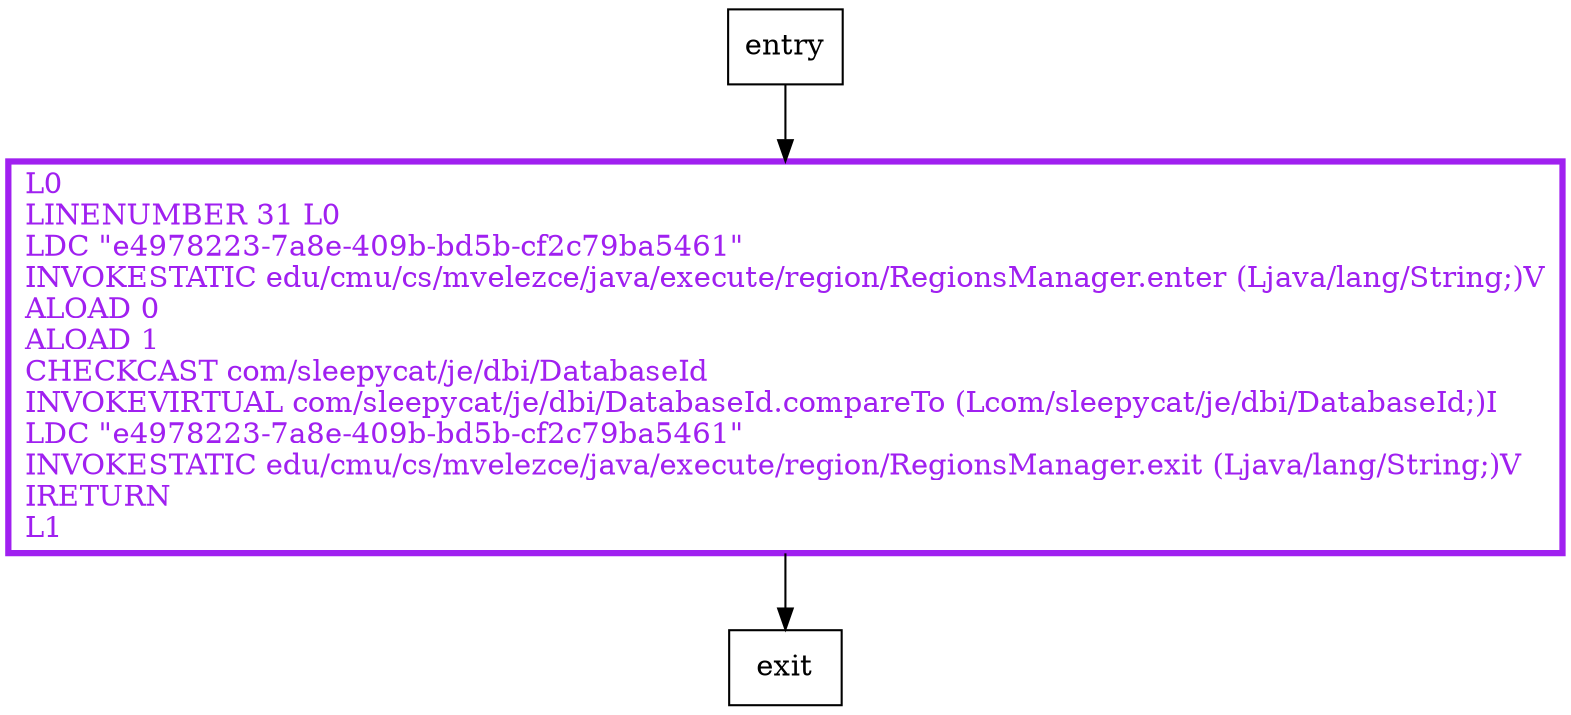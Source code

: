 digraph compareTo {
node [shape=record];
1898714722 [label="L0\lLINENUMBER 31 L0\lLDC \"e4978223-7a8e-409b-bd5b-cf2c79ba5461\"\lINVOKESTATIC edu/cmu/cs/mvelezce/java/execute/region/RegionsManager.enter (Ljava/lang/String;)V\lALOAD 0\lALOAD 1\lCHECKCAST com/sleepycat/je/dbi/DatabaseId\lINVOKEVIRTUAL com/sleepycat/je/dbi/DatabaseId.compareTo (Lcom/sleepycat/je/dbi/DatabaseId;)I\lLDC \"e4978223-7a8e-409b-bd5b-cf2c79ba5461\"\lINVOKESTATIC edu/cmu/cs/mvelezce/java/execute/region/RegionsManager.exit (Ljava/lang/String;)V\lIRETURN\lL1\l"];
entry;
exit;
entry -> 1898714722
1898714722 -> exit
1898714722[fontcolor="purple", penwidth=3, color="purple"];
}
